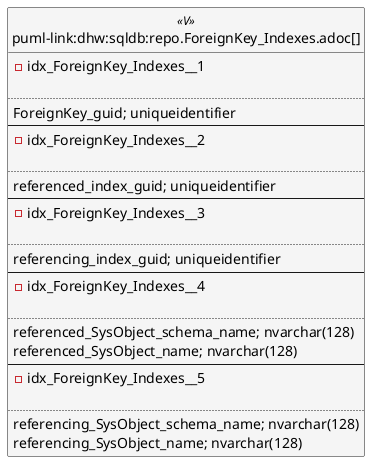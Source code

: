 @startuml
left to right direction
'top to bottom direction
hide circle
'avoide "." issues:
set namespaceSeparator none


skinparam class {
  BackgroundColor White
  BackgroundColor<<FN>> Yellow
  BackgroundColor<<FS>> Yellow
  BackgroundColor<<FT>> LightGray
  BackgroundColor<<IF>> Yellow
  BackgroundColor<<IS>> Yellow
  BackgroundColor<<P>> Aqua
  BackgroundColor<<PC>> Aqua
  BackgroundColor<<SN>> Yellow
  BackgroundColor<<SO>> SlateBlue
  BackgroundColor<<TF>> LightGray
  BackgroundColor<<TR>> Tomato
  BackgroundColor<<U>> White
  BackgroundColor<<V>> WhiteSmoke
  BackgroundColor<<X>> Aqua
  BackgroundColor<<external>> AliceBlue
}


entity "puml-link:dhw:sqldb:repo.ForeignKey_Indexes.adoc[]" as repo.ForeignKey_Indexes << V >> {
- idx_ForeignKey_Indexes__1

..
ForeignKey_guid; uniqueidentifier
--
- idx_ForeignKey_Indexes__2

..
referenced_index_guid; uniqueidentifier
--
- idx_ForeignKey_Indexes__3

..
referencing_index_guid; uniqueidentifier
--
- idx_ForeignKey_Indexes__4

..
referenced_SysObject_schema_name; nvarchar(128)
referenced_SysObject_name; nvarchar(128)
--
- idx_ForeignKey_Indexes__5

..
referencing_SysObject_schema_name; nvarchar(128)
referencing_SysObject_name; nvarchar(128)
}


@enduml

